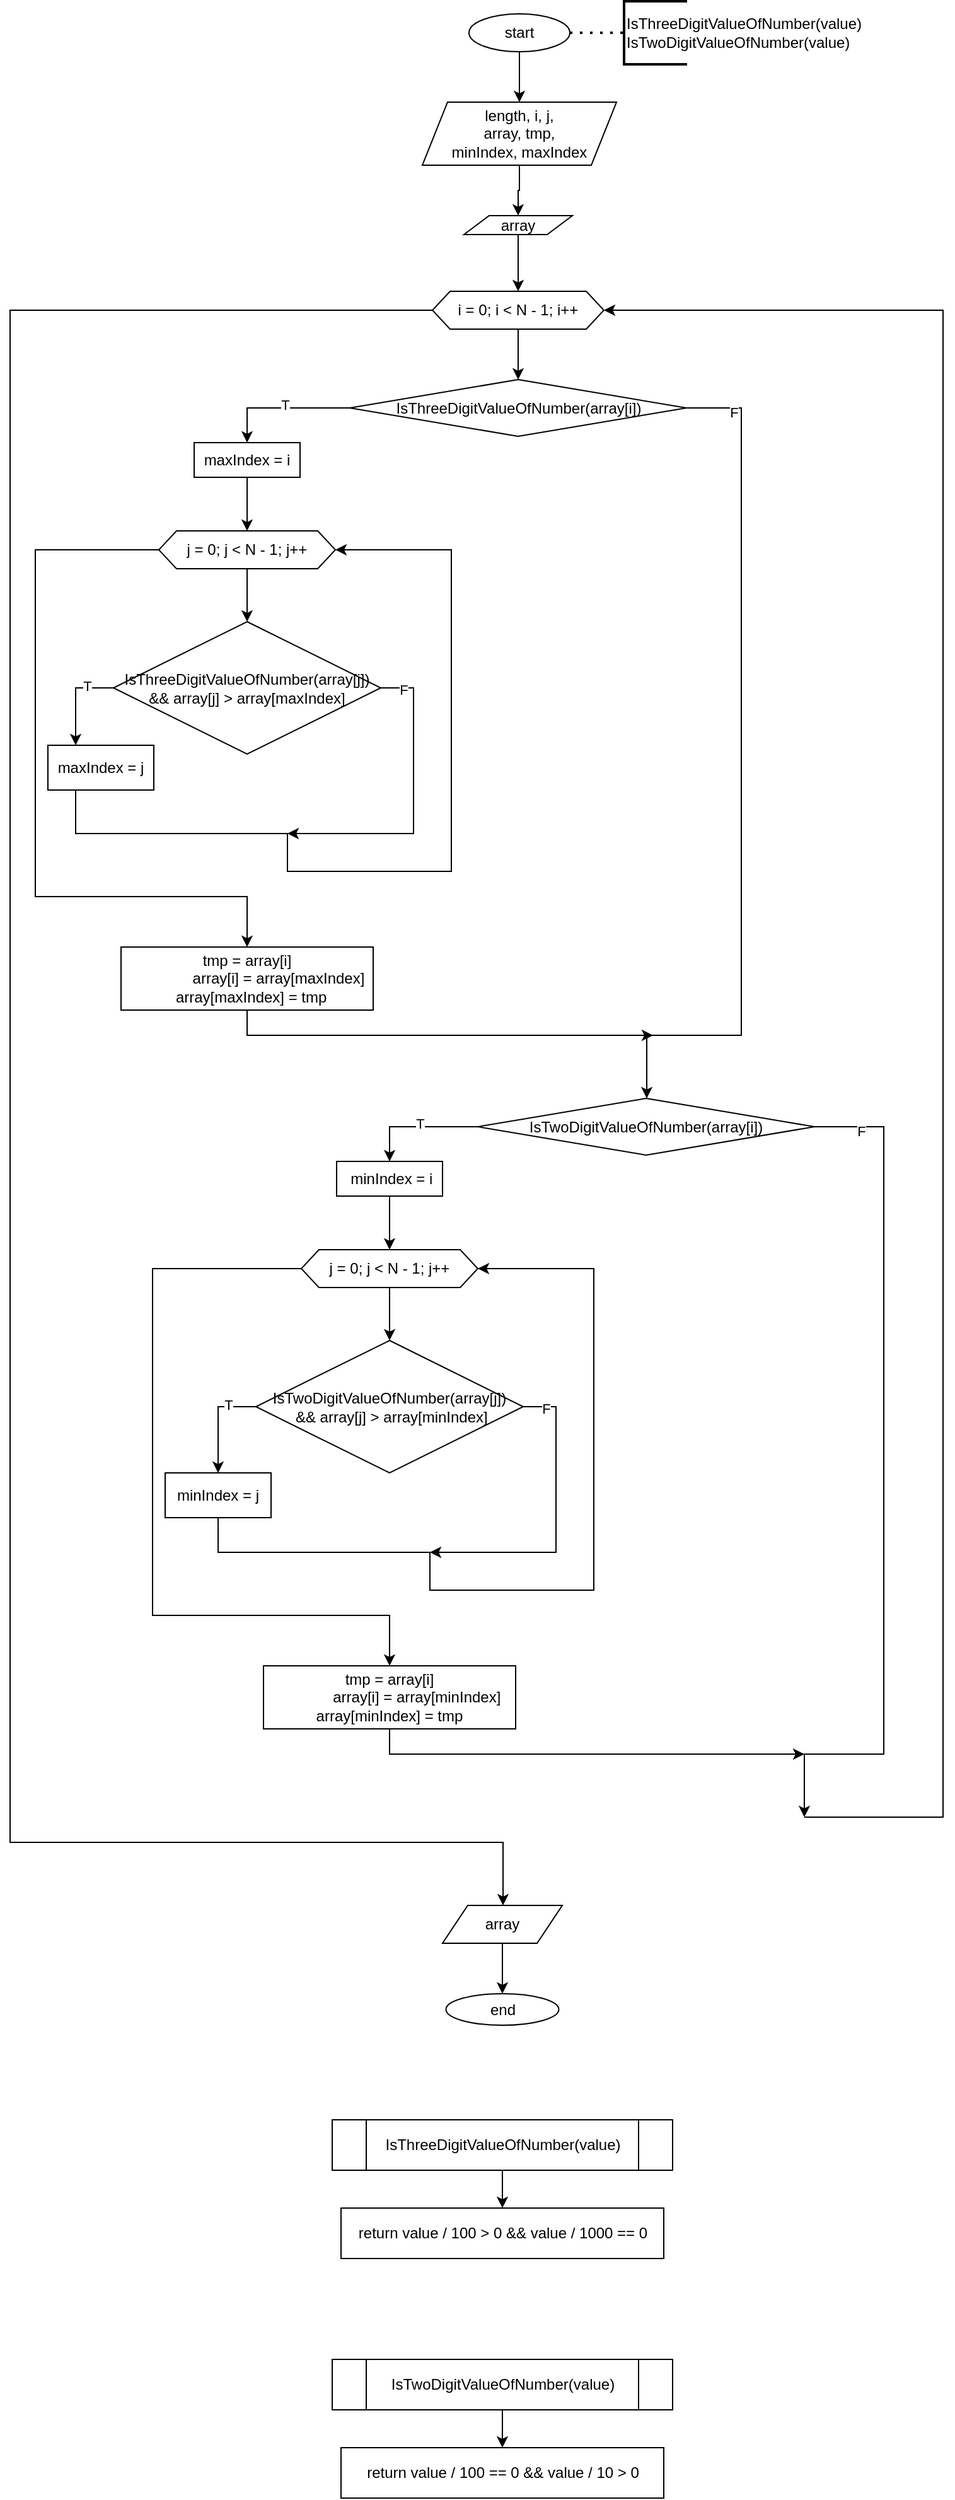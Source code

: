 <mxfile version="15.9.4" type="device"><diagram id="QeliX6miftS9n_QheA_f" name="Page-1"><mxGraphModel dx="849" dy="1220" grid="1" gridSize="10" guides="1" tooltips="1" connect="1" arrows="1" fold="1" page="1" pageScale="1" pageWidth="827" pageHeight="1169" math="0" shadow="0"><root><mxCell id="0"/><mxCell id="1" parent="0"/><mxCell id="QKDx-JBWnlliQrHyeZiN-3" value="" style="edgeStyle=orthogonalEdgeStyle;rounded=0;orthogonalLoop=1;jettySize=auto;html=1;" parent="1" source="QKDx-JBWnlliQrHyeZiN-1" target="QKDx-JBWnlliQrHyeZiN-2" edge="1"><mxGeometry relative="1" as="geometry"/></mxCell><mxCell id="QKDx-JBWnlliQrHyeZiN-1" value="start" style="ellipse;whiteSpace=wrap;html=1;" parent="1" vertex="1"><mxGeometry x="374" y="50" width="80" height="30" as="geometry"/></mxCell><mxCell id="D_g0vKwHjUUDXw484ogx-7" value="" style="edgeStyle=orthogonalEdgeStyle;rounded=0;orthogonalLoop=1;jettySize=auto;html=1;" edge="1" parent="1" source="QKDx-JBWnlliQrHyeZiN-2" target="D_g0vKwHjUUDXw484ogx-6"><mxGeometry relative="1" as="geometry"/></mxCell><mxCell id="QKDx-JBWnlliQrHyeZiN-2" value="length, i, j,&lt;br&gt;array, tmp,&lt;br&gt;minIndex, maxIndex" style="shape=parallelogram;perimeter=parallelogramPerimeter;whiteSpace=wrap;html=1;fixedSize=1;" parent="1" vertex="1"><mxGeometry x="337" y="120" width="154" height="50" as="geometry"/></mxCell><mxCell id="D_g0vKwHjUUDXw484ogx-11" value="" style="edgeStyle=orthogonalEdgeStyle;rounded=0;orthogonalLoop=1;jettySize=auto;html=1;" edge="1" parent="1" source="QKDx-JBWnlliQrHyeZiN-4" target="D_g0vKwHjUUDXw484ogx-10"><mxGeometry relative="1" as="geometry"/></mxCell><mxCell id="D_g0vKwHjUUDXw484ogx-50" style="edgeStyle=orthogonalEdgeStyle;rounded=0;orthogonalLoop=1;jettySize=auto;html=1;exitX=0;exitY=0.5;exitDx=0;exitDy=0;entryX=0.5;entryY=0;entryDx=0;entryDy=0;" edge="1" parent="1" source="QKDx-JBWnlliQrHyeZiN-4" target="D_g0vKwHjUUDXw484ogx-51"><mxGeometry relative="1" as="geometry"><mxPoint x="410" y="1540" as="targetPoint"/><Array as="points"><mxPoint x="10" y="285"/><mxPoint x="10" y="1500"/><mxPoint x="401" y="1500"/><mxPoint x="401" y="1550"/></Array></mxGeometry></mxCell><mxCell id="QKDx-JBWnlliQrHyeZiN-4" value="i = 0; i &amp;lt; N - 1; i++" style="shape=hexagon;perimeter=hexagonPerimeter2;whiteSpace=wrap;html=1;fixedSize=1;size=14;" parent="1" vertex="1"><mxGeometry x="345" y="270" width="136" height="30" as="geometry"/></mxCell><mxCell id="D_g0vKwHjUUDXw484ogx-17" value="" style="edgeStyle=orthogonalEdgeStyle;rounded=0;orthogonalLoop=1;jettySize=auto;html=1;" edge="1" parent="1" source="QKDx-JBWnlliQrHyeZiN-11" target="D_g0vKwHjUUDXw484ogx-16"><mxGeometry relative="1" as="geometry"/></mxCell><mxCell id="D_g0vKwHjUUDXw484ogx-25" style="edgeStyle=orthogonalEdgeStyle;rounded=0;orthogonalLoop=1;jettySize=auto;html=1;exitX=0;exitY=0.5;exitDx=0;exitDy=0;entryX=0.5;entryY=0;entryDx=0;entryDy=0;" edge="1" parent="1" source="QKDx-JBWnlliQrHyeZiN-11" target="D_g0vKwHjUUDXw484ogx-26"><mxGeometry relative="1" as="geometry"><mxPoint x="198" y="810" as="targetPoint"/><Array as="points"><mxPoint x="30" y="475"/><mxPoint x="30" y="750"/><mxPoint x="198" y="750"/></Array></mxGeometry></mxCell><mxCell id="QKDx-JBWnlliQrHyeZiN-11" value="j = 0; j &amp;lt; N - 1; j++" style="shape=hexagon;perimeter=hexagonPerimeter2;whiteSpace=wrap;html=1;fixedSize=1;size=14;" parent="1" vertex="1"><mxGeometry x="128" y="460" width="140" height="30" as="geometry"/></mxCell><mxCell id="D_g0vKwHjUUDXw484ogx-3" value="" style="endArrow=none;dashed=1;html=1;dashPattern=1 3;strokeWidth=2;rounded=0;exitX=1;exitY=0.5;exitDx=0;exitDy=0;" edge="1" parent="1" source="QKDx-JBWnlliQrHyeZiN-1"><mxGeometry width="50" height="50" relative="1" as="geometry"><mxPoint x="460" y="190" as="sourcePoint"/><mxPoint x="500" y="65" as="targetPoint"/></mxGeometry></mxCell><mxCell id="D_g0vKwHjUUDXw484ogx-4" value="IsThreeDigitValueOfNumber(value)&lt;br&gt;IsTwoDigitValueOfNumber(value)" style="strokeWidth=2;html=1;shape=mxgraph.flowchart.annotation_1;align=left;pointerEvents=1;" vertex="1" parent="1"><mxGeometry x="497" y="40" width="50" height="50" as="geometry"/></mxCell><mxCell id="D_g0vKwHjUUDXw484ogx-9" value="" style="edgeStyle=orthogonalEdgeStyle;rounded=0;orthogonalLoop=1;jettySize=auto;html=1;" edge="1" parent="1" source="D_g0vKwHjUUDXw484ogx-6" target="QKDx-JBWnlliQrHyeZiN-4"><mxGeometry relative="1" as="geometry"/></mxCell><mxCell id="D_g0vKwHjUUDXw484ogx-6" value="array" style="shape=parallelogram;perimeter=parallelogramPerimeter;whiteSpace=wrap;html=1;fixedSize=1;" vertex="1" parent="1"><mxGeometry x="370" y="210" width="86" height="15" as="geometry"/></mxCell><mxCell id="D_g0vKwHjUUDXw484ogx-13" value="" style="edgeStyle=orthogonalEdgeStyle;rounded=0;orthogonalLoop=1;jettySize=auto;html=1;" edge="1" parent="1" source="D_g0vKwHjUUDXw484ogx-10" target="D_g0vKwHjUUDXw484ogx-12"><mxGeometry relative="1" as="geometry"/></mxCell><mxCell id="D_g0vKwHjUUDXw484ogx-14" value="T" style="edgeLabel;html=1;align=center;verticalAlign=middle;resizable=0;points=[];" vertex="1" connectable="0" parent="D_g0vKwHjUUDXw484ogx-13"><mxGeometry x="-0.05" y="-3" relative="1" as="geometry"><mxPoint as="offset"/></mxGeometry></mxCell><mxCell id="D_g0vKwHjUUDXw484ogx-28" style="edgeStyle=orthogonalEdgeStyle;rounded=0;orthogonalLoop=1;jettySize=auto;html=1;exitX=1;exitY=0.5;exitDx=0;exitDy=0;entryX=0.5;entryY=0;entryDx=0;entryDy=0;" edge="1" parent="1" source="D_g0vKwHjUUDXw484ogx-10" target="D_g0vKwHjUUDXw484ogx-37"><mxGeometry relative="1" as="geometry"><mxPoint x="520" y="910" as="targetPoint"/><Array as="points"><mxPoint x="590" y="363"/><mxPoint x="590" y="860"/><mxPoint x="515" y="860"/><mxPoint x="515" y="910"/></Array></mxGeometry></mxCell><mxCell id="D_g0vKwHjUUDXw484ogx-29" value="F" style="edgeLabel;html=1;align=center;verticalAlign=middle;resizable=0;points=[];" vertex="1" connectable="0" parent="D_g0vKwHjUUDXw484ogx-28"><mxGeometry x="-0.889" y="-3" relative="1" as="geometry"><mxPoint as="offset"/></mxGeometry></mxCell><mxCell id="D_g0vKwHjUUDXw484ogx-10" value="IsThreeDigitValueOfNumber(array[i])" style="rhombus;whiteSpace=wrap;html=1;" vertex="1" parent="1"><mxGeometry x="279.5" y="340" width="267" height="45" as="geometry"/></mxCell><mxCell id="D_g0vKwHjUUDXw484ogx-15" value="" style="edgeStyle=orthogonalEdgeStyle;rounded=0;orthogonalLoop=1;jettySize=auto;html=1;" edge="1" parent="1" source="D_g0vKwHjUUDXw484ogx-12" target="QKDx-JBWnlliQrHyeZiN-11"><mxGeometry relative="1" as="geometry"/></mxCell><mxCell id="D_g0vKwHjUUDXw484ogx-12" value="maxIndex = i" style="whiteSpace=wrap;html=1;" vertex="1" parent="1"><mxGeometry x="156" y="390" width="84" height="27.5" as="geometry"/></mxCell><mxCell id="D_g0vKwHjUUDXw484ogx-19" value="" style="edgeStyle=orthogonalEdgeStyle;rounded=0;orthogonalLoop=1;jettySize=auto;html=1;exitX=0;exitY=0.5;exitDx=0;exitDy=0;" edge="1" parent="1" source="D_g0vKwHjUUDXw484ogx-16" target="D_g0vKwHjUUDXw484ogx-18"><mxGeometry relative="1" as="geometry"><Array as="points"><mxPoint x="62" y="585"/></Array></mxGeometry></mxCell><mxCell id="D_g0vKwHjUUDXw484ogx-21" value="T" style="edgeLabel;html=1;align=center;verticalAlign=middle;resizable=0;points=[];" vertex="1" connectable="0" parent="D_g0vKwHjUUDXw484ogx-19"><mxGeometry x="-0.449" y="-2" relative="1" as="geometry"><mxPoint as="offset"/></mxGeometry></mxCell><mxCell id="D_g0vKwHjUUDXw484ogx-22" style="edgeStyle=orthogonalEdgeStyle;rounded=0;orthogonalLoop=1;jettySize=auto;html=1;exitX=1;exitY=0.5;exitDx=0;exitDy=0;" edge="1" parent="1" source="D_g0vKwHjUUDXw484ogx-16"><mxGeometry relative="1" as="geometry"><mxPoint x="230" y="700" as="targetPoint"/><Array as="points"><mxPoint x="330" y="585"/><mxPoint x="330" y="700"/></Array></mxGeometry></mxCell><mxCell id="D_g0vKwHjUUDXw484ogx-24" value="F" style="edgeLabel;html=1;align=center;verticalAlign=middle;resizable=0;points=[];" vertex="1" connectable="0" parent="D_g0vKwHjUUDXw484ogx-22"><mxGeometry x="-0.851" y="-1" relative="1" as="geometry"><mxPoint as="offset"/></mxGeometry></mxCell><mxCell id="D_g0vKwHjUUDXw484ogx-16" value="IsThreeDigitValueOfNumber(array[j]) &amp;amp;&amp;amp; array[j] &amp;gt; array[maxIndex]" style="rhombus;whiteSpace=wrap;html=1;" vertex="1" parent="1"><mxGeometry x="92" y="532" width="212" height="105" as="geometry"/></mxCell><mxCell id="D_g0vKwHjUUDXw484ogx-23" style="edgeStyle=orthogonalEdgeStyle;rounded=0;orthogonalLoop=1;jettySize=auto;html=1;exitX=0.5;exitY=1;exitDx=0;exitDy=0;entryX=1;entryY=0.5;entryDx=0;entryDy=0;" edge="1" parent="1" source="D_g0vKwHjUUDXw484ogx-18" target="QKDx-JBWnlliQrHyeZiN-11"><mxGeometry relative="1" as="geometry"><mxPoint x="200" y="700" as="targetPoint"/><Array as="points"><mxPoint x="62" y="700"/><mxPoint x="230" y="700"/><mxPoint x="230" y="730"/><mxPoint x="360" y="730"/><mxPoint x="360" y="475"/></Array></mxGeometry></mxCell><mxCell id="D_g0vKwHjUUDXw484ogx-18" value="maxIndex = j" style="whiteSpace=wrap;html=1;" vertex="1" parent="1"><mxGeometry x="40" y="630" width="84" height="35.5" as="geometry"/></mxCell><mxCell id="D_g0vKwHjUUDXw484ogx-27" style="edgeStyle=orthogonalEdgeStyle;rounded=0;orthogonalLoop=1;jettySize=auto;html=1;exitX=0.5;exitY=1;exitDx=0;exitDy=0;" edge="1" parent="1" source="D_g0vKwHjUUDXw484ogx-26"><mxGeometry relative="1" as="geometry"><mxPoint x="520" y="860" as="targetPoint"/><Array as="points"><mxPoint x="198" y="860"/></Array></mxGeometry></mxCell><mxCell id="D_g0vKwHjUUDXw484ogx-26" value="&lt;div&gt;tmp = array[i]&lt;/div&gt;&lt;div&gt;&amp;nbsp; &amp;nbsp; &amp;nbsp; &amp;nbsp; &amp;nbsp; &amp;nbsp; &amp;nbsp; &amp;nbsp; array[i] = array[maxIndex]&lt;span&gt;&amp;nbsp; &amp;nbsp; array[maxIndex] = tmp&lt;/span&gt;&lt;/div&gt;" style="rounded=0;whiteSpace=wrap;html=1;" vertex="1" parent="1"><mxGeometry x="98" y="790" width="200" height="50" as="geometry"/></mxCell><mxCell id="D_g0vKwHjUUDXw484ogx-30" value="" style="edgeStyle=orthogonalEdgeStyle;rounded=0;orthogonalLoop=1;jettySize=auto;html=1;" edge="1" parent="1" source="D_g0vKwHjUUDXw484ogx-32" target="D_g0vKwHjUUDXw484ogx-44"><mxGeometry relative="1" as="geometry"/></mxCell><mxCell id="D_g0vKwHjUUDXw484ogx-31" style="edgeStyle=orthogonalEdgeStyle;rounded=0;orthogonalLoop=1;jettySize=auto;html=1;exitX=0;exitY=0.5;exitDx=0;exitDy=0;entryX=0.5;entryY=0;entryDx=0;entryDy=0;" edge="1" parent="1" source="D_g0vKwHjUUDXw484ogx-32" target="D_g0vKwHjUUDXw484ogx-48"><mxGeometry relative="1" as="geometry"><mxPoint x="311" y="1380" as="targetPoint"/><Array as="points"><mxPoint x="123" y="1045"/><mxPoint x="123" y="1320"/><mxPoint x="311" y="1320"/></Array></mxGeometry></mxCell><mxCell id="D_g0vKwHjUUDXw484ogx-32" value="j = 0; j &amp;lt; N - 1; j++" style="shape=hexagon;perimeter=hexagonPerimeter2;whiteSpace=wrap;html=1;fixedSize=1;size=14;" vertex="1" parent="1"><mxGeometry x="241" y="1030" width="140" height="30" as="geometry"/></mxCell><mxCell id="D_g0vKwHjUUDXw484ogx-33" value="" style="edgeStyle=orthogonalEdgeStyle;rounded=0;orthogonalLoop=1;jettySize=auto;html=1;" edge="1" parent="1" source="D_g0vKwHjUUDXw484ogx-37" target="D_g0vKwHjUUDXw484ogx-39"><mxGeometry relative="1" as="geometry"/></mxCell><mxCell id="D_g0vKwHjUUDXw484ogx-34" value="T" style="edgeLabel;html=1;align=center;verticalAlign=middle;resizable=0;points=[];" vertex="1" connectable="0" parent="D_g0vKwHjUUDXw484ogx-33"><mxGeometry x="-0.05" y="-3" relative="1" as="geometry"><mxPoint as="offset"/></mxGeometry></mxCell><mxCell id="D_g0vKwHjUUDXw484ogx-35" style="edgeStyle=orthogonalEdgeStyle;rounded=0;orthogonalLoop=1;jettySize=auto;html=1;exitX=1;exitY=0.5;exitDx=0;exitDy=0;" edge="1" parent="1" source="D_g0vKwHjUUDXw484ogx-37"><mxGeometry relative="1" as="geometry"><mxPoint x="640" y="1480" as="targetPoint"/><Array as="points"><mxPoint x="703" y="933"/><mxPoint x="703" y="1430"/><mxPoint x="640" y="1430"/><mxPoint x="640" y="1480"/></Array></mxGeometry></mxCell><mxCell id="D_g0vKwHjUUDXw484ogx-36" value="F" style="edgeLabel;html=1;align=center;verticalAlign=middle;resizable=0;points=[];" vertex="1" connectable="0" parent="D_g0vKwHjUUDXw484ogx-35"><mxGeometry x="-0.889" y="-3" relative="1" as="geometry"><mxPoint as="offset"/></mxGeometry></mxCell><mxCell id="D_g0vKwHjUUDXw484ogx-37" value="IsTwoDigitValueOfNumber(array[i])" style="rhombus;whiteSpace=wrap;html=1;" vertex="1" parent="1"><mxGeometry x="381" y="910" width="267" height="45" as="geometry"/></mxCell><mxCell id="D_g0vKwHjUUDXw484ogx-38" value="" style="edgeStyle=orthogonalEdgeStyle;rounded=0;orthogonalLoop=1;jettySize=auto;html=1;" edge="1" parent="1" source="D_g0vKwHjUUDXw484ogx-39" target="D_g0vKwHjUUDXw484ogx-32"><mxGeometry relative="1" as="geometry"/></mxCell><mxCell id="D_g0vKwHjUUDXw484ogx-39" value="&amp;nbsp;minIndex = i" style="whiteSpace=wrap;html=1;" vertex="1" parent="1"><mxGeometry x="269" y="960" width="84" height="27.5" as="geometry"/></mxCell><mxCell id="D_g0vKwHjUUDXw484ogx-40" value="" style="edgeStyle=orthogonalEdgeStyle;rounded=0;orthogonalLoop=1;jettySize=auto;html=1;exitX=0;exitY=0.5;exitDx=0;exitDy=0;" edge="1" parent="1" source="D_g0vKwHjUUDXw484ogx-44" target="D_g0vKwHjUUDXw484ogx-46"><mxGeometry relative="1" as="geometry"><Array as="points"><mxPoint x="175" y="1155"/></Array></mxGeometry></mxCell><mxCell id="D_g0vKwHjUUDXw484ogx-41" value="T" style="edgeLabel;html=1;align=center;verticalAlign=middle;resizable=0;points=[];" vertex="1" connectable="0" parent="D_g0vKwHjUUDXw484ogx-40"><mxGeometry x="-0.449" y="-2" relative="1" as="geometry"><mxPoint as="offset"/></mxGeometry></mxCell><mxCell id="D_g0vKwHjUUDXw484ogx-42" style="edgeStyle=orthogonalEdgeStyle;rounded=0;orthogonalLoop=1;jettySize=auto;html=1;exitX=1;exitY=0.5;exitDx=0;exitDy=0;" edge="1" parent="1" source="D_g0vKwHjUUDXw484ogx-44"><mxGeometry relative="1" as="geometry"><mxPoint x="343" y="1270" as="targetPoint"/><Array as="points"><mxPoint x="443" y="1155"/><mxPoint x="443" y="1270"/></Array></mxGeometry></mxCell><mxCell id="D_g0vKwHjUUDXw484ogx-43" value="F" style="edgeLabel;html=1;align=center;verticalAlign=middle;resizable=0;points=[];" vertex="1" connectable="0" parent="D_g0vKwHjUUDXw484ogx-42"><mxGeometry x="-0.851" y="-1" relative="1" as="geometry"><mxPoint as="offset"/></mxGeometry></mxCell><mxCell id="D_g0vKwHjUUDXw484ogx-44" value="IsTwoDigitValueOfNumber(array[j])&lt;br&gt;&amp;nbsp;&amp;amp;&amp;amp; array[j] &amp;gt; array[minIndex]" style="rhombus;whiteSpace=wrap;html=1;" vertex="1" parent="1"><mxGeometry x="205" y="1102" width="212" height="105" as="geometry"/></mxCell><mxCell id="D_g0vKwHjUUDXw484ogx-45" style="edgeStyle=orthogonalEdgeStyle;rounded=0;orthogonalLoop=1;jettySize=auto;html=1;exitX=0.5;exitY=1;exitDx=0;exitDy=0;entryX=1;entryY=0.5;entryDx=0;entryDy=0;" edge="1" parent="1" source="D_g0vKwHjUUDXw484ogx-46" target="D_g0vKwHjUUDXw484ogx-32"><mxGeometry relative="1" as="geometry"><mxPoint x="313" y="1270" as="targetPoint"/><Array as="points"><mxPoint x="175" y="1270"/><mxPoint x="343" y="1270"/><mxPoint x="343" y="1300"/><mxPoint x="473" y="1300"/><mxPoint x="473" y="1045"/></Array></mxGeometry></mxCell><mxCell id="D_g0vKwHjUUDXw484ogx-46" value="minIndex = j" style="whiteSpace=wrap;html=1;" vertex="1" parent="1"><mxGeometry x="133" y="1207" width="84" height="35.5" as="geometry"/></mxCell><mxCell id="D_g0vKwHjUUDXw484ogx-47" style="edgeStyle=orthogonalEdgeStyle;rounded=0;orthogonalLoop=1;jettySize=auto;html=1;exitX=0.5;exitY=1;exitDx=0;exitDy=0;" edge="1" parent="1" source="D_g0vKwHjUUDXw484ogx-48"><mxGeometry relative="1" as="geometry"><mxPoint x="640" y="1430" as="targetPoint"/><Array as="points"><mxPoint x="311" y="1430"/></Array></mxGeometry></mxCell><mxCell id="D_g0vKwHjUUDXw484ogx-48" value="&lt;div&gt;tmp = array[i]&lt;/div&gt;&lt;div&gt;&amp;nbsp; &amp;nbsp; &amp;nbsp; &amp;nbsp; &amp;nbsp; &amp;nbsp; &amp;nbsp; &amp;nbsp; array[i] = array[minIndex]&lt;span&gt;&amp;nbsp; &amp;nbsp; array[minIndex] = tmp&lt;/span&gt;&lt;/div&gt;" style="rounded=0;whiteSpace=wrap;html=1;" vertex="1" parent="1"><mxGeometry x="211" y="1360" width="200" height="50" as="geometry"/></mxCell><mxCell id="D_g0vKwHjUUDXw484ogx-49" value="" style="endArrow=classic;html=1;rounded=0;entryX=1;entryY=0.5;entryDx=0;entryDy=0;" edge="1" parent="1" target="QKDx-JBWnlliQrHyeZiN-4"><mxGeometry width="50" height="50" relative="1" as="geometry"><mxPoint x="640" y="1480" as="sourcePoint"/><mxPoint x="720" y="280" as="targetPoint"/><Array as="points"><mxPoint x="750" y="1480"/><mxPoint x="750" y="285"/></Array></mxGeometry></mxCell><mxCell id="D_g0vKwHjUUDXw484ogx-53" value="" style="edgeStyle=orthogonalEdgeStyle;rounded=0;orthogonalLoop=1;jettySize=auto;html=1;" edge="1" parent="1" source="D_g0vKwHjUUDXw484ogx-51" target="D_g0vKwHjUUDXw484ogx-52"><mxGeometry relative="1" as="geometry"/></mxCell><mxCell id="D_g0vKwHjUUDXw484ogx-51" value="array" style="shape=parallelogram;perimeter=parallelogramPerimeter;whiteSpace=wrap;html=1;fixedSize=1;" vertex="1" parent="1"><mxGeometry x="353" y="1550" width="95" height="30" as="geometry"/></mxCell><mxCell id="D_g0vKwHjUUDXw484ogx-52" value="end" style="ellipse;whiteSpace=wrap;html=1;" vertex="1" parent="1"><mxGeometry x="355.75" y="1620" width="89.5" height="25" as="geometry"/></mxCell><mxCell id="D_g0vKwHjUUDXw484ogx-57" value="" style="edgeStyle=orthogonalEdgeStyle;rounded=0;orthogonalLoop=1;jettySize=auto;html=1;" edge="1" parent="1" source="D_g0vKwHjUUDXw484ogx-55" target="D_g0vKwHjUUDXw484ogx-56"><mxGeometry relative="1" as="geometry"/></mxCell><mxCell id="D_g0vKwHjUUDXw484ogx-55" value="IsThreeDigitValueOfNumber(value)" style="shape=process;whiteSpace=wrap;html=1;backgroundOutline=1;" vertex="1" parent="1"><mxGeometry x="265.5" y="1720" width="270" height="40" as="geometry"/></mxCell><mxCell id="D_g0vKwHjUUDXw484ogx-56" value="return value / 100 &amp;gt; 0 &amp;amp;&amp;amp; value / 1000 == 0" style="whiteSpace=wrap;html=1;" vertex="1" parent="1"><mxGeometry x="272.5" y="1790" width="256" height="40" as="geometry"/></mxCell><mxCell id="D_g0vKwHjUUDXw484ogx-58" value="" style="edgeStyle=orthogonalEdgeStyle;rounded=0;orthogonalLoop=1;jettySize=auto;html=1;" edge="1" parent="1" source="D_g0vKwHjUUDXw484ogx-59" target="D_g0vKwHjUUDXw484ogx-60"><mxGeometry relative="1" as="geometry"/></mxCell><mxCell id="D_g0vKwHjUUDXw484ogx-59" value="IsTwoDigitValueOfNumber(value)" style="shape=process;whiteSpace=wrap;html=1;backgroundOutline=1;" vertex="1" parent="1"><mxGeometry x="265.5" y="1910" width="270" height="40" as="geometry"/></mxCell><mxCell id="D_g0vKwHjUUDXw484ogx-60" value="return value / 100 == 0 &amp;amp;&amp;amp; value / 10 &amp;gt; 0" style="whiteSpace=wrap;html=1;" vertex="1" parent="1"><mxGeometry x="272.5" y="1980" width="256" height="40" as="geometry"/></mxCell></root></mxGraphModel></diagram></mxfile>